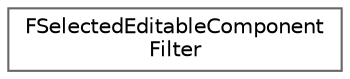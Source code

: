 digraph "Graphical Class Hierarchy"
{
 // INTERACTIVE_SVG=YES
 // LATEX_PDF_SIZE
  bgcolor="transparent";
  edge [fontname=Helvetica,fontsize=10,labelfontname=Helvetica,labelfontsize=10];
  node [fontname=Helvetica,fontsize=10,shape=box,height=0.2,width=0.4];
  rankdir="LR";
  Node0 [id="Node000000",label="FSelectedEditableComponent\lFilter",height=0.2,width=0.4,color="grey40", fillcolor="white", style="filled",URL="$d6/d81/classFSelectedEditableComponentFilter.html",tooltip="A filter for only iterating through editable components."];
}
